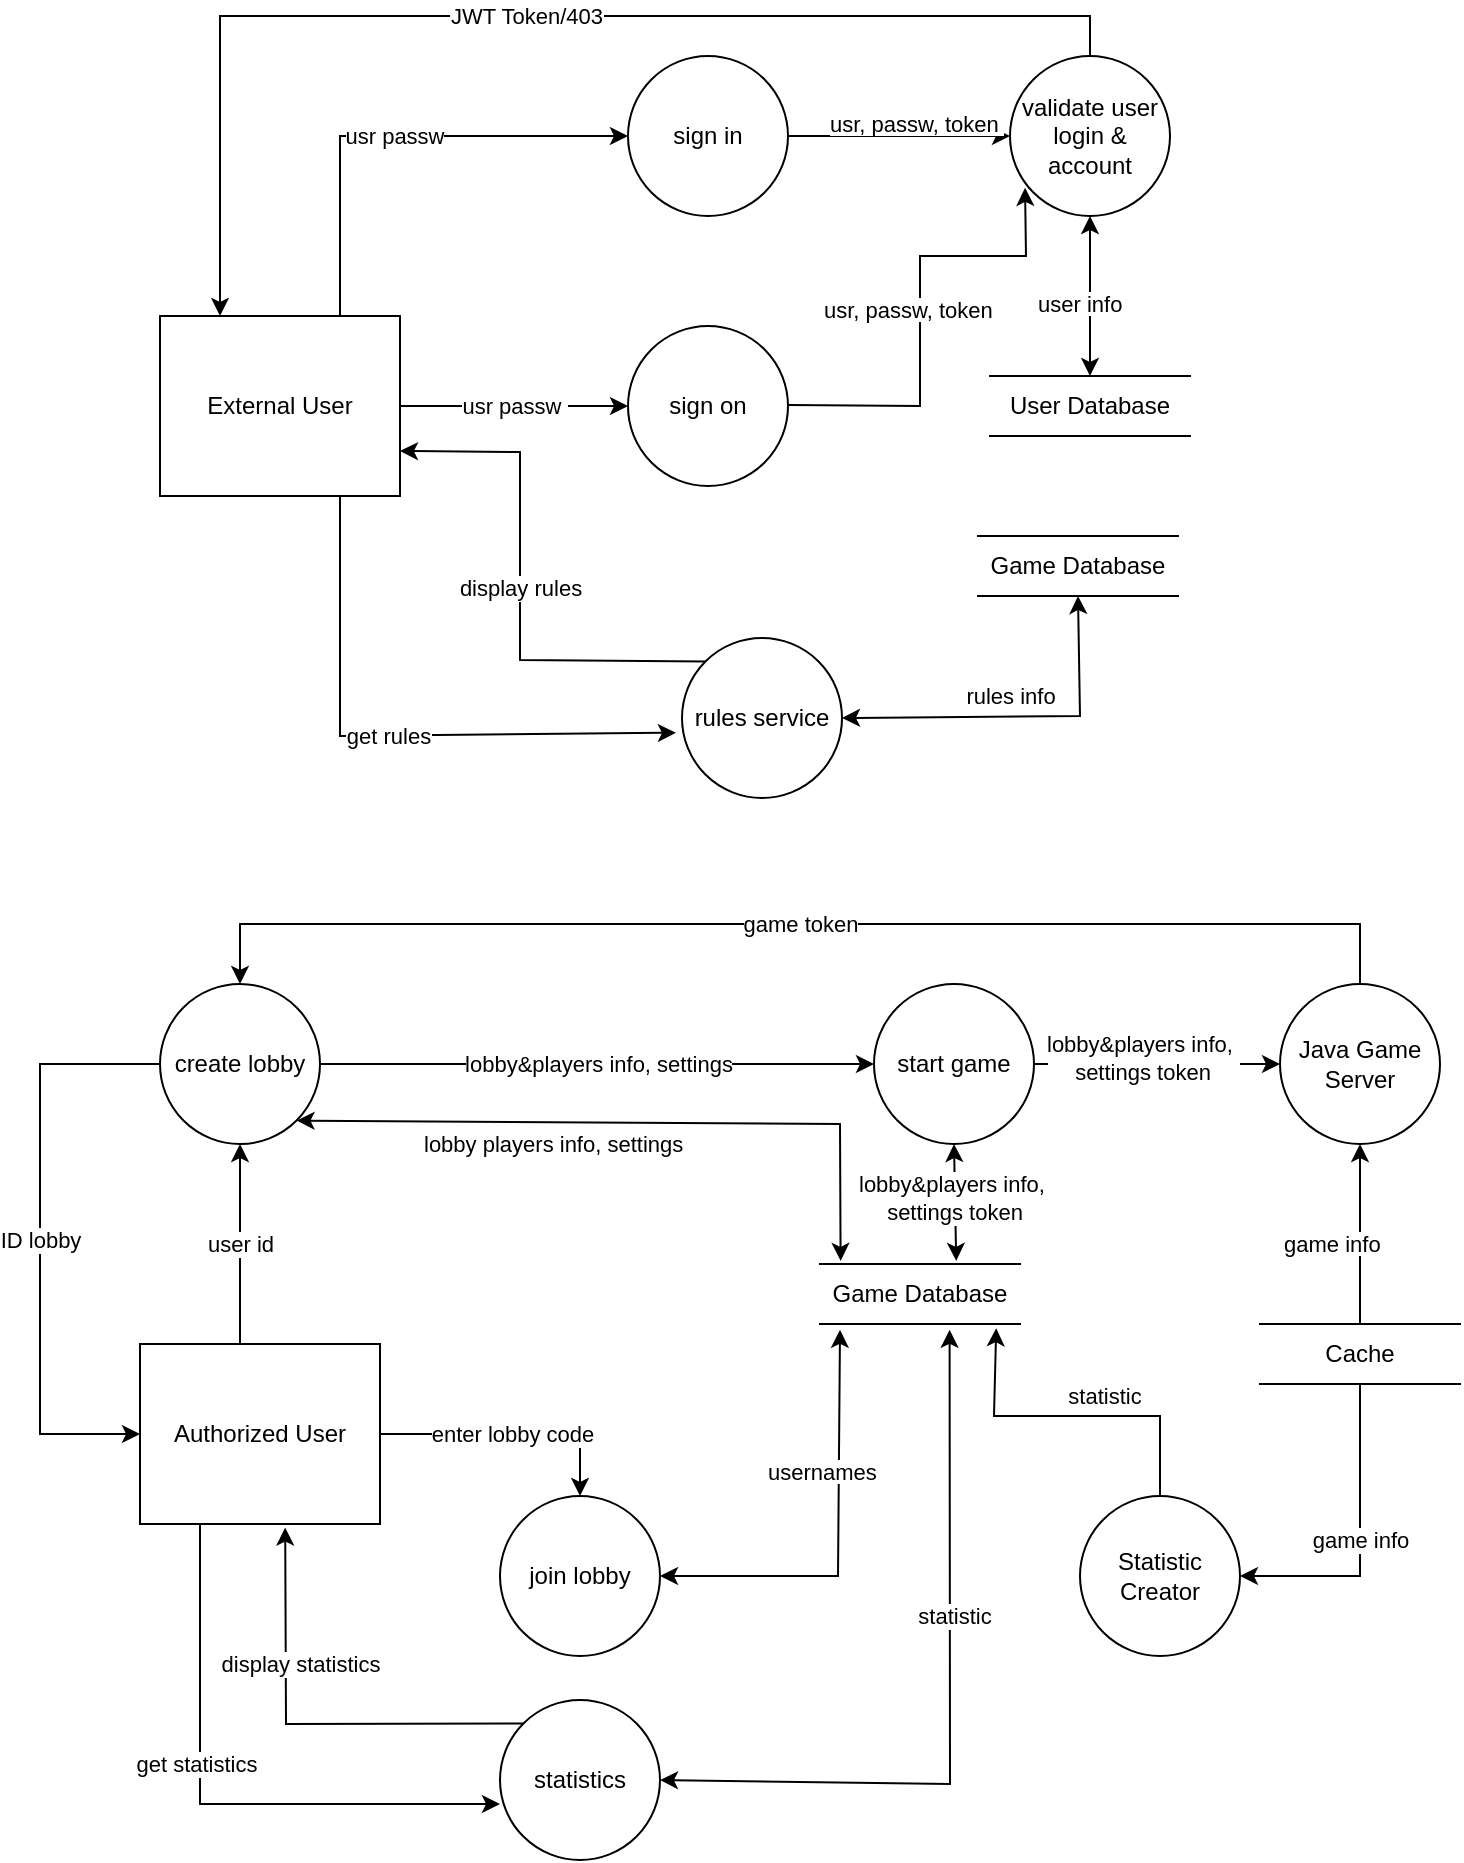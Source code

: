 <mxfile version="28.1.2">
  <diagram name="Page-1" id="Z8qYNpxdrfa3LcIeAe6g">
    <mxGraphModel dx="735" dy="861" grid="1" gridSize="10" guides="1" tooltips="1" connect="1" arrows="1" fold="1" page="1" pageScale="1" pageWidth="827" pageHeight="1169" math="0" shadow="0">
      <root>
        <mxCell id="0" />
        <mxCell id="1" parent="0" />
        <mxCell id="ZHeHI-2Lt5UBjsig613U-112" value="sign in" style="ellipse;whiteSpace=wrap;html=1;aspect=fixed;" vertex="1" parent="1">
          <mxGeometry x="584" y="150" width="80" height="80" as="geometry" />
        </mxCell>
        <mxCell id="ZHeHI-2Lt5UBjsig613U-113" value="sign on" style="ellipse;whiteSpace=wrap;html=1;aspect=fixed;" vertex="1" parent="1">
          <mxGeometry x="584" y="285" width="80" height="80" as="geometry" />
        </mxCell>
        <mxCell id="ZHeHI-2Lt5UBjsig613U-114" value="validate user login &amp;amp; account" style="ellipse;whiteSpace=wrap;html=1;aspect=fixed;" vertex="1" parent="1">
          <mxGeometry x="775" y="150" width="80" height="80" as="geometry" />
        </mxCell>
        <mxCell id="ZHeHI-2Lt5UBjsig613U-115" value="" style="endArrow=classic;html=1;rounded=0;exitX=1;exitY=0.5;exitDx=0;exitDy=0;entryX=0.094;entryY=0.824;entryDx=0;entryDy=0;entryPerimeter=0;" edge="1" parent="1" target="ZHeHI-2Lt5UBjsig613U-114">
          <mxGeometry width="50" height="50" relative="1" as="geometry">
            <mxPoint x="664" y="324.52" as="sourcePoint" />
            <mxPoint x="770" y="402.5" as="targetPoint" />
            <Array as="points">
              <mxPoint x="730" y="325" />
              <mxPoint x="730" y="250" />
              <mxPoint x="783" y="250" />
            </Array>
          </mxGeometry>
        </mxCell>
        <mxCell id="ZHeHI-2Lt5UBjsig613U-116" value="" style="endArrow=classic;html=1;rounded=0;exitX=1;exitY=0.5;exitDx=0;exitDy=0;entryX=0;entryY=0.5;entryDx=0;entryDy=0;" edge="1" parent="1" source="ZHeHI-2Lt5UBjsig613U-112" target="ZHeHI-2Lt5UBjsig613U-114">
          <mxGeometry width="50" height="50" relative="1" as="geometry">
            <mxPoint x="730" y="310" as="sourcePoint" />
            <mxPoint x="775.76" y="381.8" as="targetPoint" />
          </mxGeometry>
        </mxCell>
        <mxCell id="ZHeHI-2Lt5UBjsig613U-117" value="External User" style="rounded=0;whiteSpace=wrap;html=1;" vertex="1" parent="1">
          <mxGeometry x="350" y="280" width="120" height="90" as="geometry" />
        </mxCell>
        <mxCell id="ZHeHI-2Lt5UBjsig613U-118" value="User Database" style="html=1;dashed=0;whiteSpace=wrap;shape=partialRectangle;right=0;left=0;" vertex="1" parent="1">
          <mxGeometry x="765" y="310" width="100" height="30" as="geometry" />
        </mxCell>
        <mxCell id="ZHeHI-2Lt5UBjsig613U-119" value="" style="endArrow=classic;startArrow=classic;html=1;rounded=0;entryX=0.5;entryY=0;entryDx=0;entryDy=0;" edge="1" parent="1" source="ZHeHI-2Lt5UBjsig613U-114" target="ZHeHI-2Lt5UBjsig613U-118">
          <mxGeometry width="50" height="50" relative="1" as="geometry">
            <mxPoint x="680" y="490" as="sourcePoint" />
            <mxPoint x="730" y="440" as="targetPoint" />
          </mxGeometry>
        </mxCell>
        <mxCell id="ZHeHI-2Lt5UBjsig613U-120" value="Game Database" style="html=1;dashed=0;whiteSpace=wrap;shape=partialRectangle;right=0;left=0;" vertex="1" parent="1">
          <mxGeometry x="759" y="390" width="100" height="30" as="geometry" />
        </mxCell>
        <mxCell id="ZHeHI-2Lt5UBjsig613U-121" value="rules service" style="ellipse;whiteSpace=wrap;html=1;aspect=fixed;" vertex="1" parent="1">
          <mxGeometry x="611" y="441" width="80" height="80" as="geometry" />
        </mxCell>
        <mxCell id="ZHeHI-2Lt5UBjsig613U-122" value="" style="endArrow=classic;startArrow=classic;html=1;rounded=0;entryX=0.5;entryY=1;entryDx=0;entryDy=0;exitX=1;exitY=0.5;exitDx=0;exitDy=0;" edge="1" parent="1" source="ZHeHI-2Lt5UBjsig613U-121" target="ZHeHI-2Lt5UBjsig613U-120">
          <mxGeometry width="50" height="50" relative="1" as="geometry">
            <mxPoint x="860" y="450" as="sourcePoint" />
            <mxPoint x="860" y="380" as="targetPoint" />
            <Array as="points">
              <mxPoint x="810" y="480" />
            </Array>
          </mxGeometry>
        </mxCell>
        <mxCell id="ZHeHI-2Lt5UBjsig613U-123" value="" style="endArrow=classic;html=1;rounded=0;exitX=0.75;exitY=1;exitDx=0;exitDy=0;entryX=-0.038;entryY=0.592;entryDx=0;entryDy=0;entryPerimeter=0;" edge="1" parent="1" source="ZHeHI-2Lt5UBjsig613U-117" target="ZHeHI-2Lt5UBjsig613U-121">
          <mxGeometry relative="1" as="geometry">
            <mxPoint x="490" y="470" as="sourcePoint" />
            <mxPoint x="590" y="470" as="targetPoint" />
            <Array as="points">
              <mxPoint x="440" y="490" />
            </Array>
          </mxGeometry>
        </mxCell>
        <mxCell id="ZHeHI-2Lt5UBjsig613U-124" value="get rules" style="edgeLabel;resizable=0;html=1;;align=center;verticalAlign=middle;" connectable="0" vertex="1" parent="ZHeHI-2Lt5UBjsig613U-123">
          <mxGeometry relative="1" as="geometry" />
        </mxCell>
        <mxCell id="ZHeHI-2Lt5UBjsig613U-125" value="" style="endArrow=classic;html=1;rounded=0;exitX=0;exitY=0;exitDx=0;exitDy=0;entryX=1;entryY=0.75;entryDx=0;entryDy=0;" edge="1" parent="1" source="ZHeHI-2Lt5UBjsig613U-121" target="ZHeHI-2Lt5UBjsig613U-117">
          <mxGeometry relative="1" as="geometry">
            <mxPoint x="580" y="460" as="sourcePoint" />
            <mxPoint x="717" y="577" as="targetPoint" />
            <Array as="points">
              <mxPoint x="530" y="452" />
              <mxPoint x="530" y="348" />
            </Array>
          </mxGeometry>
        </mxCell>
        <mxCell id="ZHeHI-2Lt5UBjsig613U-126" value="display rules" style="edgeLabel;resizable=0;html=1;;align=center;verticalAlign=middle;" connectable="0" vertex="1" parent="ZHeHI-2Lt5UBjsig613U-125">
          <mxGeometry relative="1" as="geometry" />
        </mxCell>
        <mxCell id="ZHeHI-2Lt5UBjsig613U-127" value="" style="endArrow=classic;html=1;rounded=0;exitX=1;exitY=0.5;exitDx=0;exitDy=0;entryX=0;entryY=0.5;entryDx=0;entryDy=0;" edge="1" parent="1" source="ZHeHI-2Lt5UBjsig613U-117" target="ZHeHI-2Lt5UBjsig613U-113">
          <mxGeometry relative="1" as="geometry">
            <mxPoint x="530" y="320" as="sourcePoint" />
            <mxPoint x="667" y="437" as="targetPoint" />
          </mxGeometry>
        </mxCell>
        <mxCell id="ZHeHI-2Lt5UBjsig613U-128" value="usr passw&amp;nbsp;" style="edgeLabel;resizable=0;html=1;;align=center;verticalAlign=middle;" connectable="0" vertex="1" parent="ZHeHI-2Lt5UBjsig613U-127">
          <mxGeometry relative="1" as="geometry" />
        </mxCell>
        <mxCell id="ZHeHI-2Lt5UBjsig613U-129" value="" style="endArrow=classic;html=1;rounded=0;exitX=0.75;exitY=0;exitDx=0;exitDy=0;" edge="1" parent="1" source="ZHeHI-2Lt5UBjsig613U-117" target="ZHeHI-2Lt5UBjsig613U-112">
          <mxGeometry relative="1" as="geometry">
            <mxPoint x="700" y="500" as="sourcePoint" />
            <mxPoint x="800" y="500" as="targetPoint" />
            <Array as="points">
              <mxPoint x="440" y="190" />
            </Array>
          </mxGeometry>
        </mxCell>
        <mxCell id="ZHeHI-2Lt5UBjsig613U-130" value="usr passw" style="edgeLabel;resizable=0;html=1;;align=center;verticalAlign=middle;" connectable="0" vertex="1" parent="ZHeHI-2Lt5UBjsig613U-129">
          <mxGeometry relative="1" as="geometry" />
        </mxCell>
        <mxCell id="ZHeHI-2Lt5UBjsig613U-131" value="" style="endArrow=classic;html=1;rounded=0;exitX=0.5;exitY=0;exitDx=0;exitDy=0;entryX=0.25;entryY=0;entryDx=0;entryDy=0;" edge="1" parent="1" source="ZHeHI-2Lt5UBjsig613U-114" target="ZHeHI-2Lt5UBjsig613U-117">
          <mxGeometry relative="1" as="geometry">
            <mxPoint x="520" y="280" as="sourcePoint" />
            <mxPoint x="664" y="190" as="targetPoint" />
            <Array as="points">
              <mxPoint x="815" y="130" />
              <mxPoint x="380" y="130" />
            </Array>
          </mxGeometry>
        </mxCell>
        <mxCell id="ZHeHI-2Lt5UBjsig613U-132" value="JWT Token/403" style="edgeLabel;resizable=0;html=1;;align=center;verticalAlign=middle;" connectable="0" vertex="1" parent="ZHeHI-2Lt5UBjsig613U-131">
          <mxGeometry relative="1" as="geometry" />
        </mxCell>
        <mxCell id="ZHeHI-2Lt5UBjsig613U-133" value="Authorized User" style="rounded=0;whiteSpace=wrap;html=1;" vertex="1" parent="1">
          <mxGeometry x="340" y="794" width="120" height="90" as="geometry" />
        </mxCell>
        <mxCell id="ZHeHI-2Lt5UBjsig613U-134" value="create lobby" style="ellipse;whiteSpace=wrap;html=1;aspect=fixed;" vertex="1" parent="1">
          <mxGeometry x="350" y="614" width="80" height="80" as="geometry" />
        </mxCell>
        <mxCell id="ZHeHI-2Lt5UBjsig613U-135" value="join lobby" style="ellipse;whiteSpace=wrap;html=1;aspect=fixed;" vertex="1" parent="1">
          <mxGeometry x="520" y="870" width="80" height="80" as="geometry" />
        </mxCell>
        <mxCell id="ZHeHI-2Lt5UBjsig613U-136" value="" style="endArrow=classic;html=1;rounded=0;exitX=1;exitY=0.5;exitDx=0;exitDy=0;entryX=0.5;entryY=0;entryDx=0;entryDy=0;" edge="1" parent="1" source="ZHeHI-2Lt5UBjsig613U-133" target="ZHeHI-2Lt5UBjsig613U-135">
          <mxGeometry relative="1" as="geometry">
            <mxPoint x="590" y="704" as="sourcePoint" />
            <mxPoint x="690" y="704" as="targetPoint" />
            <Array as="points">
              <mxPoint x="560" y="839" />
            </Array>
          </mxGeometry>
        </mxCell>
        <mxCell id="ZHeHI-2Lt5UBjsig613U-137" value="enter lobby code" style="edgeLabel;resizable=0;html=1;;align=center;verticalAlign=middle;" connectable="0" vertex="1" parent="ZHeHI-2Lt5UBjsig613U-136">
          <mxGeometry relative="1" as="geometry" />
        </mxCell>
        <mxCell id="ZHeHI-2Lt5UBjsig613U-138" value="" style="endArrow=classic;html=1;rounded=0;entryX=0.5;entryY=1;entryDx=0;entryDy=0;" edge="1" parent="1" target="ZHeHI-2Lt5UBjsig613U-134">
          <mxGeometry relative="1" as="geometry">
            <mxPoint x="390" y="794" as="sourcePoint" />
            <mxPoint x="550" y="754" as="targetPoint" />
          </mxGeometry>
        </mxCell>
        <mxCell id="ZHeHI-2Lt5UBjsig613U-139" value="user id" style="edgeLabel;resizable=0;html=1;;align=center;verticalAlign=middle;" connectable="0" vertex="1" parent="ZHeHI-2Lt5UBjsig613U-138">
          <mxGeometry relative="1" as="geometry" />
        </mxCell>
        <mxCell id="ZHeHI-2Lt5UBjsig613U-140" value="Game Database" style="html=1;dashed=0;whiteSpace=wrap;shape=partialRectangle;right=0;left=0;" vertex="1" parent="1">
          <mxGeometry x="680" y="754" width="100" height="30" as="geometry" />
        </mxCell>
        <mxCell id="ZHeHI-2Lt5UBjsig613U-141" value="" style="endArrow=classic;startArrow=classic;html=1;rounded=0;entryX=0.103;entryY=-0.052;entryDx=0;entryDy=0;exitX=1;exitY=1;exitDx=0;exitDy=0;entryPerimeter=0;" edge="1" parent="1" source="ZHeHI-2Lt5UBjsig613U-134" target="ZHeHI-2Lt5UBjsig613U-140">
          <mxGeometry width="50" height="50" relative="1" as="geometry">
            <mxPoint x="660" y="764" as="sourcePoint" />
            <mxPoint x="720" y="764" as="targetPoint" />
            <Array as="points">
              <mxPoint x="690" y="684" />
            </Array>
          </mxGeometry>
        </mxCell>
        <mxCell id="ZHeHI-2Lt5UBjsig613U-142" value="" style="endArrow=classic;startArrow=classic;html=1;rounded=0;entryX=0.1;entryY=1.096;entryDx=0;entryDy=0;exitX=1;exitY=0.5;exitDx=0;exitDy=0;entryPerimeter=0;" edge="1" parent="1" source="ZHeHI-2Lt5UBjsig613U-135" target="ZHeHI-2Lt5UBjsig613U-140">
          <mxGeometry width="50" height="50" relative="1" as="geometry">
            <mxPoint x="630" y="884" as="sourcePoint" />
            <mxPoint x="690" y="884" as="targetPoint" />
            <Array as="points">
              <mxPoint x="689" y="910" />
            </Array>
          </mxGeometry>
        </mxCell>
        <mxCell id="ZHeHI-2Lt5UBjsig613U-143" value="start game" style="ellipse;whiteSpace=wrap;html=1;aspect=fixed;" vertex="1" parent="1">
          <mxGeometry x="707" y="614" width="80" height="80" as="geometry" />
        </mxCell>
        <mxCell id="ZHeHI-2Lt5UBjsig613U-144" value="" style="endArrow=classic;html=1;rounded=0;exitX=1;exitY=0.5;exitDx=0;exitDy=0;" edge="1" parent="1" source="ZHeHI-2Lt5UBjsig613U-134" target="ZHeHI-2Lt5UBjsig613U-143">
          <mxGeometry relative="1" as="geometry">
            <mxPoint x="626" y="649" as="sourcePoint" />
            <mxPoint x="710" y="726" as="targetPoint" />
          </mxGeometry>
        </mxCell>
        <mxCell id="ZHeHI-2Lt5UBjsig613U-145" value="lobby&amp;amp;players info, settings" style="edgeLabel;resizable=0;html=1;;align=center;verticalAlign=middle;" connectable="0" vertex="1" parent="ZHeHI-2Lt5UBjsig613U-144">
          <mxGeometry relative="1" as="geometry" />
        </mxCell>
        <mxCell id="ZHeHI-2Lt5UBjsig613U-146" value="" style="endArrow=classic;startArrow=classic;html=1;rounded=0;exitX=0.5;exitY=1;exitDx=0;exitDy=0;entryX=0.681;entryY=-0.052;entryDx=0;entryDy=0;entryPerimeter=0;" edge="1" parent="1" source="ZHeHI-2Lt5UBjsig613U-143" target="ZHeHI-2Lt5UBjsig613U-140">
          <mxGeometry width="50" height="50" relative="1" as="geometry">
            <mxPoint x="630" y="744" as="sourcePoint" />
            <mxPoint x="750" y="774" as="targetPoint" />
          </mxGeometry>
        </mxCell>
        <mxCell id="ZHeHI-2Lt5UBjsig613U-147" value="statistics" style="ellipse;whiteSpace=wrap;html=1;aspect=fixed;" vertex="1" parent="1">
          <mxGeometry x="520" y="972" width="80" height="80" as="geometry" />
        </mxCell>
        <mxCell id="ZHeHI-2Lt5UBjsig613U-148" value="" style="endArrow=classic;html=1;rounded=0;exitX=0.25;exitY=1;exitDx=0;exitDy=0;" edge="1" parent="1" source="ZHeHI-2Lt5UBjsig613U-133">
          <mxGeometry relative="1" as="geometry">
            <mxPoint x="450" y="944" as="sourcePoint" />
            <mxPoint x="520" y="1024" as="targetPoint" />
            <Array as="points">
              <mxPoint x="370" y="1024" />
            </Array>
          </mxGeometry>
        </mxCell>
        <mxCell id="ZHeHI-2Lt5UBjsig613U-149" value="get statistics" style="edgeLabel;resizable=0;html=1;;align=center;verticalAlign=middle;" connectable="0" vertex="1" parent="ZHeHI-2Lt5UBjsig613U-148">
          <mxGeometry relative="1" as="geometry">
            <mxPoint x="-7" y="-20" as="offset" />
          </mxGeometry>
        </mxCell>
        <mxCell id="ZHeHI-2Lt5UBjsig613U-150" value="" style="endArrow=classic;html=1;rounded=0;exitX=0;exitY=0;exitDx=0;exitDy=0;entryX=0.605;entryY=1.02;entryDx=0;entryDy=0;entryPerimeter=0;" edge="1" parent="1" source="ZHeHI-2Lt5UBjsig613U-147" target="ZHeHI-2Lt5UBjsig613U-133">
          <mxGeometry relative="1" as="geometry">
            <mxPoint x="460" y="964" as="sourcePoint" />
            <mxPoint x="544" y="1041" as="targetPoint" />
            <Array as="points">
              <mxPoint x="413" y="984" />
            </Array>
          </mxGeometry>
        </mxCell>
        <mxCell id="ZHeHI-2Lt5UBjsig613U-151" value="display statistics" style="edgeLabel;resizable=0;html=1;;align=center;verticalAlign=middle;" connectable="0" vertex="1" parent="ZHeHI-2Lt5UBjsig613U-150">
          <mxGeometry relative="1" as="geometry">
            <mxPoint x="-3" y="-30" as="offset" />
          </mxGeometry>
        </mxCell>
        <mxCell id="ZHeHI-2Lt5UBjsig613U-152" value="" style="endArrow=classic;startArrow=classic;html=1;rounded=0;entryX=1;entryY=0.5;entryDx=0;entryDy=0;exitX=0.648;exitY=1.096;exitDx=0;exitDy=0;exitPerimeter=0;" edge="1" parent="1" source="ZHeHI-2Lt5UBjsig613U-140" target="ZHeHI-2Lt5UBjsig613U-147">
          <mxGeometry width="50" height="50" relative="1" as="geometry">
            <mxPoint x="690" y="1012" as="sourcePoint" />
            <mxPoint x="650" y="1117" as="targetPoint" />
            <Array as="points">
              <mxPoint x="745" y="1014" />
            </Array>
          </mxGeometry>
        </mxCell>
        <mxCell id="ZHeHI-2Lt5UBjsig613U-153" value="" style="endArrow=classic;html=1;rounded=0;entryX=0;entryY=0.5;entryDx=0;entryDy=0;exitX=0;exitY=0.5;exitDx=0;exitDy=0;" edge="1" parent="1" source="ZHeHI-2Lt5UBjsig613U-134" target="ZHeHI-2Lt5UBjsig613U-133">
          <mxGeometry relative="1" as="geometry">
            <mxPoint x="480" y="854" as="sourcePoint" />
            <mxPoint x="480" y="754" as="targetPoint" />
            <Array as="points">
              <mxPoint x="290" y="654" />
              <mxPoint x="290" y="839" />
            </Array>
          </mxGeometry>
        </mxCell>
        <mxCell id="ZHeHI-2Lt5UBjsig613U-154" value="ID lobby" style="edgeLabel;resizable=0;html=1;;align=center;verticalAlign=middle;" connectable="0" vertex="1" parent="ZHeHI-2Lt5UBjsig613U-153">
          <mxGeometry relative="1" as="geometry" />
        </mxCell>
        <mxCell id="ZHeHI-2Lt5UBjsig613U-155" value="Java Game Server" style="ellipse;whiteSpace=wrap;html=1;aspect=fixed;" vertex="1" parent="1">
          <mxGeometry x="910" y="614" width="80" height="80" as="geometry" />
        </mxCell>
        <mxCell id="ZHeHI-2Lt5UBjsig613U-166" value="" style="edgeStyle=orthogonalEdgeStyle;rounded=0;orthogonalLoop=1;jettySize=auto;html=1;" edge="1" parent="1" source="ZHeHI-2Lt5UBjsig613U-156" target="ZHeHI-2Lt5UBjsig613U-155">
          <mxGeometry relative="1" as="geometry" />
        </mxCell>
        <mxCell id="ZHeHI-2Lt5UBjsig613U-156" value="Cache" style="html=1;dashed=0;whiteSpace=wrap;shape=partialRectangle;right=0;left=0;" vertex="1" parent="1">
          <mxGeometry x="900" y="784" width="100" height="30" as="geometry" />
        </mxCell>
        <mxCell id="ZHeHI-2Lt5UBjsig613U-157" value="" style="endArrow=classic;html=1;rounded=0;exitX=1;exitY=0.5;exitDx=0;exitDy=0;" edge="1" parent="1" source="ZHeHI-2Lt5UBjsig613U-143" target="ZHeHI-2Lt5UBjsig613U-155">
          <mxGeometry relative="1" as="geometry">
            <mxPoint x="830" y="704" as="sourcePoint" />
            <mxPoint x="1107" y="704" as="targetPoint" />
          </mxGeometry>
        </mxCell>
        <mxCell id="ZHeHI-2Lt5UBjsig613U-158" value="lobby&amp;amp;players&lt;span style=&quot;background-color: light-dark(#ffffff, var(--ge-dark-color, #121212)); color: light-dark(rgb(0, 0, 0), rgb(255, 255, 255));&quot;&gt;&amp;nbsp;info,&amp;nbsp;&lt;/span&gt;&lt;div&gt;&lt;span style=&quot;background-color: light-dark(#ffffff, var(--ge-dark-color, #121212)); color: light-dark(rgb(0, 0, 0), rgb(255, 255, 255));&quot;&gt;settings&amp;nbsp;token&lt;/span&gt;&lt;/div&gt;" style="edgeLabel;resizable=0;html=1;;align=center;verticalAlign=middle;" connectable="0" vertex="1" parent="ZHeHI-2Lt5UBjsig613U-157">
          <mxGeometry relative="1" as="geometry">
            <mxPoint x="-8" y="-3" as="offset" />
          </mxGeometry>
        </mxCell>
        <mxCell id="ZHeHI-2Lt5UBjsig613U-160" value="" style="endArrow=classic;html=1;rounded=0;entryX=0.5;entryY=0;entryDx=0;entryDy=0;exitX=0.5;exitY=0;exitDx=0;exitDy=0;" edge="1" parent="1" source="ZHeHI-2Lt5UBjsig613U-155" target="ZHeHI-2Lt5UBjsig613U-134">
          <mxGeometry relative="1" as="geometry">
            <mxPoint x="710" y="554" as="sourcePoint" />
            <mxPoint x="987" y="554" as="targetPoint" />
            <Array as="points">
              <mxPoint x="950" y="584" />
              <mxPoint x="390" y="584" />
            </Array>
          </mxGeometry>
        </mxCell>
        <mxCell id="ZHeHI-2Lt5UBjsig613U-161" value="game token" style="edgeLabel;resizable=0;html=1;;align=center;verticalAlign=middle;" connectable="0" vertex="1" parent="ZHeHI-2Lt5UBjsig613U-160">
          <mxGeometry relative="1" as="geometry" />
        </mxCell>
        <mxCell id="ZHeHI-2Lt5UBjsig613U-163" value="&lt;div style=&quot;text-align: center;&quot;&gt;&lt;span style=&quot;color: light-dark(rgb(0, 0, 0), rgb(255, 255, 255)); font-size: 11px; text-wrap-mode: nowrap; background-color: rgb(255, 255, 255);&quot;&gt;usernames&lt;/span&gt;&lt;/div&gt;" style="text;whiteSpace=wrap;html=1;" vertex="1" parent="1">
          <mxGeometry x="652" y="844" width="110" height="40" as="geometry" />
        </mxCell>
        <mxCell id="ZHeHI-2Lt5UBjsig613U-165" value="Statistic Creator" style="ellipse;whiteSpace=wrap;html=1;aspect=fixed;" vertex="1" parent="1">
          <mxGeometry x="810" y="870" width="80" height="80" as="geometry" />
        </mxCell>
        <mxCell id="ZHeHI-2Lt5UBjsig613U-167" value="" style="endArrow=classic;html=1;rounded=0;exitX=0.5;exitY=1;exitDx=0;exitDy=0;entryX=1;entryY=0.5;entryDx=0;entryDy=0;" edge="1" parent="1" source="ZHeHI-2Lt5UBjsig613U-156" target="ZHeHI-2Lt5UBjsig613U-165">
          <mxGeometry relative="1" as="geometry">
            <mxPoint x="920" y="850" as="sourcePoint" />
            <mxPoint x="1043" y="850" as="targetPoint" />
            <Array as="points">
              <mxPoint x="950" y="910" />
            </Array>
          </mxGeometry>
        </mxCell>
        <mxCell id="ZHeHI-2Lt5UBjsig613U-168" value="game info" style="edgeLabel;resizable=0;html=1;;align=center;verticalAlign=middle;" connectable="0" vertex="1" parent="ZHeHI-2Lt5UBjsig613U-167">
          <mxGeometry relative="1" as="geometry" />
        </mxCell>
        <mxCell id="ZHeHI-2Lt5UBjsig613U-169" value="" style="endArrow=classic;html=1;rounded=0;exitX=0.5;exitY=0;exitDx=0;exitDy=0;entryX=0.881;entryY=1.07;entryDx=0;entryDy=0;entryPerimeter=0;" edge="1" parent="1" source="ZHeHI-2Lt5UBjsig613U-165" target="ZHeHI-2Lt5UBjsig613U-140">
          <mxGeometry relative="1" as="geometry">
            <mxPoint x="930" y="830" as="sourcePoint" />
            <mxPoint x="870" y="926" as="targetPoint" />
            <Array as="points">
              <mxPoint x="850" y="830" />
              <mxPoint x="767" y="830" />
            </Array>
          </mxGeometry>
        </mxCell>
        <mxCell id="ZHeHI-2Lt5UBjsig613U-170" value="statistic" style="edgeLabel;resizable=0;html=1;;align=center;verticalAlign=middle;" connectable="0" vertex="1" parent="ZHeHI-2Lt5UBjsig613U-169">
          <mxGeometry relative="1" as="geometry">
            <mxPoint x="15" y="-10" as="offset" />
          </mxGeometry>
        </mxCell>
        <mxCell id="ZHeHI-2Lt5UBjsig613U-171" value="&lt;span style=&quot;color: rgb(0, 0, 0); font-family: Helvetica; font-size: 11px; font-style: normal; font-variant-ligatures: normal; font-variant-caps: normal; font-weight: 400; letter-spacing: normal; orphans: 2; text-align: center; text-indent: 0px; text-transform: none; widows: 2; word-spacing: 0px; -webkit-text-stroke-width: 0px; white-space: nowrap; background-color: rgb(255, 255, 255); text-decoration-thickness: initial; text-decoration-style: initial; text-decoration-color: initial; display: inline !important; float: none;&quot;&gt;game info&lt;/span&gt;" style="text;whiteSpace=wrap;html=1;" vertex="1" parent="1">
          <mxGeometry x="910" y="730" width="80" height="40" as="geometry" />
        </mxCell>
        <mxCell id="ZHeHI-2Lt5UBjsig613U-174" value="&lt;span style=&quot;color: rgb(0, 0, 0); font-family: Helvetica; font-size: 11px; font-style: normal; font-variant-ligatures: normal; font-variant-caps: normal; font-weight: 400; letter-spacing: normal; orphans: 2; text-align: center; text-indent: 0px; text-transform: none; widows: 2; word-spacing: 0px; -webkit-text-stroke-width: 0px; white-space: nowrap; background-color: rgb(255, 255, 255); text-decoration-thickness: initial; text-decoration-style: initial; text-decoration-color: initial; display: inline !important; float: none;&quot;&gt;lobby players info, settings&lt;/span&gt;" style="text;whiteSpace=wrap;html=1;" vertex="1" parent="1">
          <mxGeometry x="480" y="680" width="160" height="40" as="geometry" />
        </mxCell>
        <mxCell id="ZHeHI-2Lt5UBjsig613U-177" value="&lt;span style=&quot;color: rgb(0, 0, 0); font-family: Helvetica; font-size: 11px; font-style: normal; font-variant-ligatures: normal; font-variant-caps: normal; font-weight: 400; letter-spacing: normal; orphans: 2; text-align: center; text-indent: 0px; text-transform: none; widows: 2; word-spacing: 0px; -webkit-text-stroke-width: 0px; white-space: nowrap; background-color: rgb(255, 255, 255); text-decoration-thickness: initial; text-decoration-style: initial; text-decoration-color: initial; float: none; display: inline !important;&quot;&gt;usr, passw, token&amp;nbsp;&lt;/span&gt;" style="text;whiteSpace=wrap;html=1;" vertex="1" parent="1">
          <mxGeometry x="680" y="263" width="90" height="40" as="geometry" />
        </mxCell>
        <mxCell id="ZHeHI-2Lt5UBjsig613U-180" value="&lt;span style=&quot;color: rgb(0, 0, 0); font-family: Helvetica; font-size: 11px; font-style: normal; font-variant-ligatures: normal; font-variant-caps: normal; font-weight: 400; letter-spacing: normal; orphans: 2; text-align: center; text-indent: 0px; text-transform: none; widows: 2; word-spacing: 0px; -webkit-text-stroke-width: 0px; white-space: nowrap; background-color: rgb(255, 255, 255); text-decoration-thickness: initial; text-decoration-style: initial; text-decoration-color: initial; float: none; display: inline !important;&quot;&gt;user info&lt;/span&gt;" style="text;whiteSpace=wrap;html=1;" vertex="1" parent="1">
          <mxGeometry x="787" y="260" width="90" height="40" as="geometry" />
        </mxCell>
        <mxCell id="ZHeHI-2Lt5UBjsig613U-181" value="&lt;span style=&quot;color: rgb(0, 0, 0); font-family: Helvetica; font-size: 11px; font-style: normal; font-variant-ligatures: normal; font-variant-caps: normal; font-weight: 400; letter-spacing: normal; orphans: 2; text-align: center; text-indent: 0px; text-transform: none; widows: 2; word-spacing: 0px; -webkit-text-stroke-width: 0px; white-space: nowrap; background-color: rgb(255, 255, 255); text-decoration-thickness: initial; text-decoration-style: initial; text-decoration-color: initial; float: none; display: inline !important;&quot;&gt;usr, passw, token&amp;nbsp;&lt;/span&gt;" style="text;whiteSpace=wrap;html=1;" vertex="1" parent="1">
          <mxGeometry x="683" y="170" width="90" height="40" as="geometry" />
        </mxCell>
        <mxCell id="ZHeHI-2Lt5UBjsig613U-182" value="rules info" style="edgeLabel;resizable=0;html=1;;align=center;verticalAlign=middle;" connectable="0" vertex="1" parent="1">
          <mxGeometry x="775" y="470" as="geometry" />
        </mxCell>
        <mxCell id="ZHeHI-2Lt5UBjsig613U-183" value="lobby&amp;amp;players&lt;span style=&quot;background-color: light-dark(#ffffff, var(--ge-dark-color, #121212)); color: light-dark(rgb(0, 0, 0), rgb(255, 255, 255));&quot;&gt;&amp;nbsp;info,&amp;nbsp;&lt;/span&gt;&lt;div&gt;&lt;span style=&quot;background-color: light-dark(#ffffff, var(--ge-dark-color, #121212)); color: light-dark(rgb(0, 0, 0), rgb(255, 255, 255));&quot;&gt;settings&amp;nbsp;token&lt;/span&gt;&lt;/div&gt;" style="edgeLabel;resizable=0;html=1;;align=center;verticalAlign=middle;" connectable="0" vertex="1" parent="1">
          <mxGeometry x="747" y="721" as="geometry" />
        </mxCell>
        <mxCell id="ZHeHI-2Lt5UBjsig613U-184" value="statistic" style="edgeLabel;resizable=0;html=1;;align=center;verticalAlign=middle;" connectable="0" vertex="1" parent="1">
          <mxGeometry x="747" y="930" as="geometry" />
        </mxCell>
      </root>
    </mxGraphModel>
  </diagram>
</mxfile>
